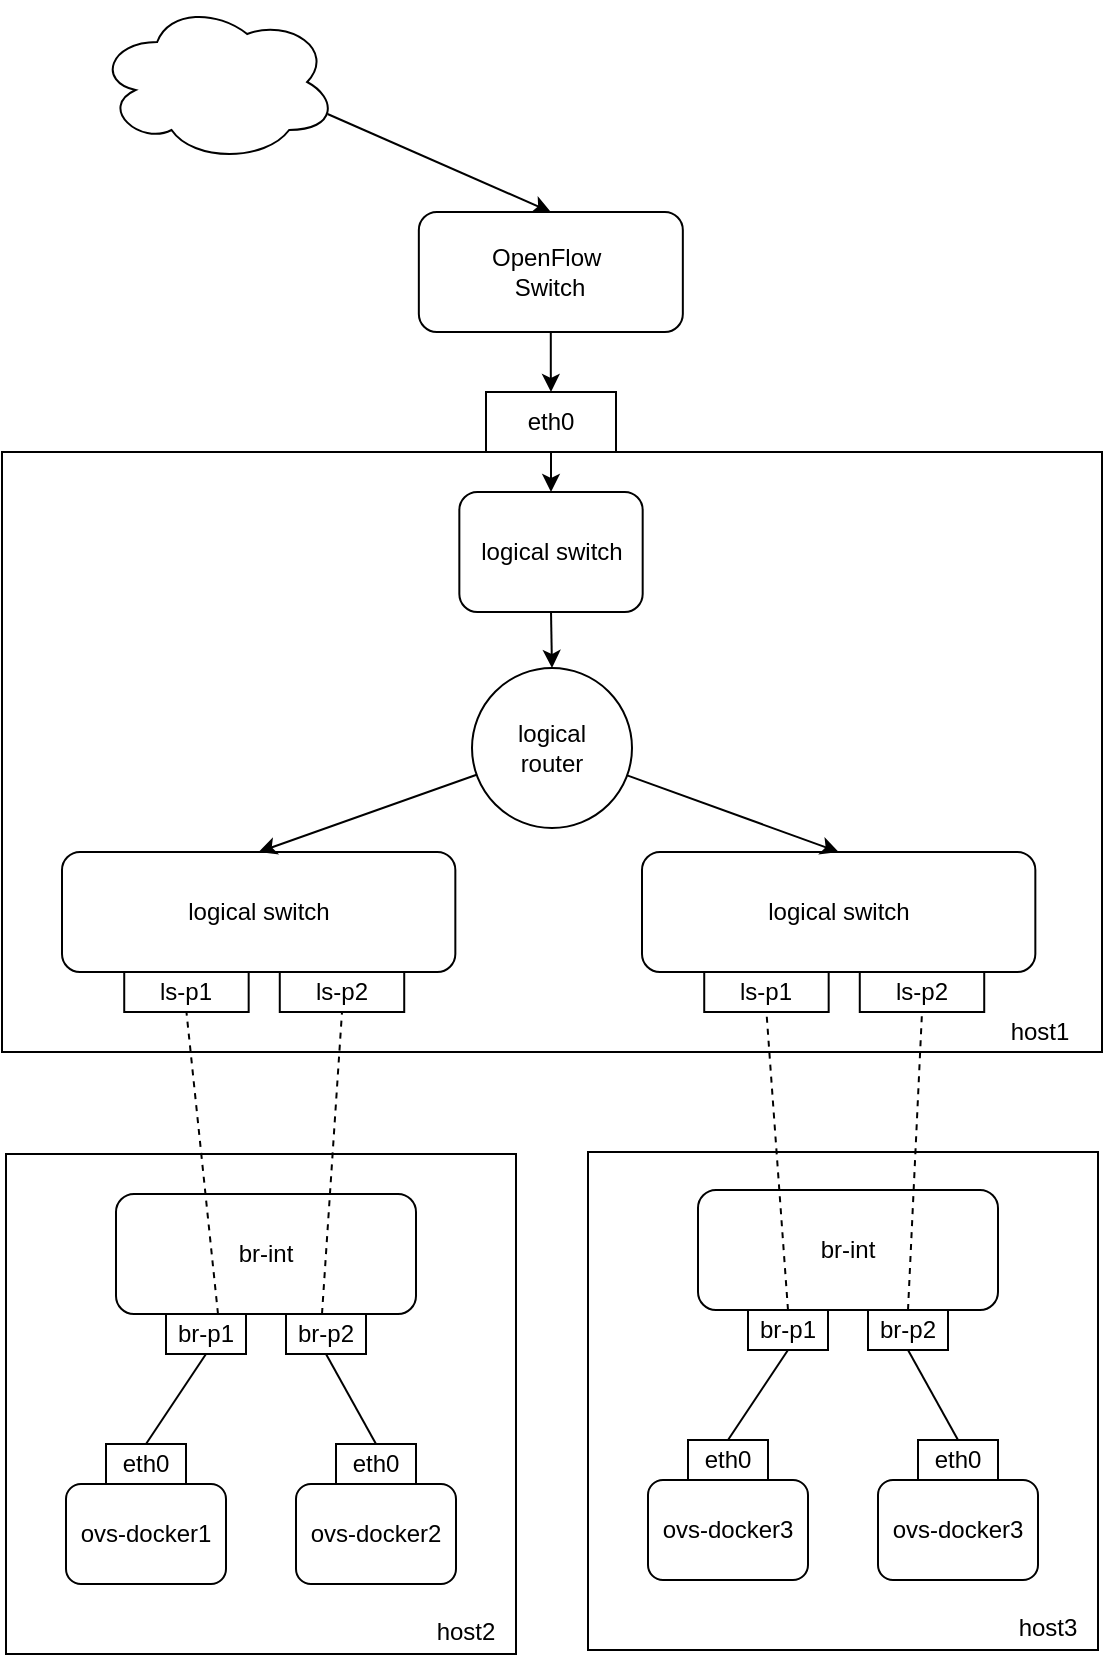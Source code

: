 <mxfile version="12.9.1" type="github">
  <diagram id="V1GHsl-OnWF4fIv_QpmM" name="Page-1">
    <mxGraphModel dx="1102" dy="1751" grid="1" gridSize="10" guides="1" tooltips="1" connect="1" arrows="1" fold="1" page="1" pageScale="1" pageWidth="827" pageHeight="1169" math="0" shadow="0">
      <root>
        <mxCell id="0" />
        <mxCell id="1" parent="0" />
        <mxCell id="O-eaTaXvOHHRbbTitxkM-1" value="" style="rounded=0;whiteSpace=wrap;html=1;" vertex="1" parent="1">
          <mxGeometry x="152" y="241" width="255" height="250" as="geometry" />
        </mxCell>
        <mxCell id="O-eaTaXvOHHRbbTitxkM-2" value="host2" style="text;html=1;strokeColor=none;fillColor=none;align=center;verticalAlign=middle;whiteSpace=wrap;rounded=0;" vertex="1" parent="1">
          <mxGeometry x="362" y="470" width="40" height="20" as="geometry" />
        </mxCell>
        <mxCell id="O-eaTaXvOHHRbbTitxkM-3" value="ovs-docker1" style="rounded=1;whiteSpace=wrap;html=1;" vertex="1" parent="1">
          <mxGeometry x="182" y="406" width="80" height="50" as="geometry" />
        </mxCell>
        <mxCell id="O-eaTaXvOHHRbbTitxkM-4" value="eth0" style="rounded=0;whiteSpace=wrap;html=1;" vertex="1" parent="1">
          <mxGeometry x="202" y="386" width="40" height="20" as="geometry" />
        </mxCell>
        <mxCell id="O-eaTaXvOHHRbbTitxkM-5" value="br-int" style="rounded=1;whiteSpace=wrap;html=1;" vertex="1" parent="1">
          <mxGeometry x="207" y="261" width="150" height="60" as="geometry" />
        </mxCell>
        <mxCell id="O-eaTaXvOHHRbbTitxkM-6" style="rounded=0;orthogonalLoop=1;jettySize=auto;html=1;entryX=0.5;entryY=0;entryDx=0;entryDy=0;exitX=0.5;exitY=1;exitDx=0;exitDy=0;endArrow=none;endFill=0;" edge="1" parent="1" source="O-eaTaXvOHHRbbTitxkM-7" target="O-eaTaXvOHHRbbTitxkM-4">
          <mxGeometry relative="1" as="geometry" />
        </mxCell>
        <mxCell id="O-eaTaXvOHHRbbTitxkM-7" value="br-p1" style="rounded=0;whiteSpace=wrap;html=1;" vertex="1" parent="1">
          <mxGeometry x="232" y="321" width="40" height="20" as="geometry" />
        </mxCell>
        <mxCell id="O-eaTaXvOHHRbbTitxkM-8" value="ovs-docker2" style="rounded=1;whiteSpace=wrap;html=1;" vertex="1" parent="1">
          <mxGeometry x="297" y="406" width="80" height="50" as="geometry" />
        </mxCell>
        <mxCell id="O-eaTaXvOHHRbbTitxkM-9" value="eth0" style="rounded=0;whiteSpace=wrap;html=1;" vertex="1" parent="1">
          <mxGeometry x="317" y="386" width="40" height="20" as="geometry" />
        </mxCell>
        <mxCell id="O-eaTaXvOHHRbbTitxkM-10" style="edgeStyle=none;rounded=0;orthogonalLoop=1;jettySize=auto;html=1;entryX=0.5;entryY=0;entryDx=0;entryDy=0;exitX=0.5;exitY=1;exitDx=0;exitDy=0;endArrow=none;endFill=0;" edge="1" parent="1" source="O-eaTaXvOHHRbbTitxkM-11" target="O-eaTaXvOHHRbbTitxkM-9">
          <mxGeometry relative="1" as="geometry" />
        </mxCell>
        <mxCell id="O-eaTaXvOHHRbbTitxkM-11" value="br-p2" style="rounded=0;whiteSpace=wrap;html=1;" vertex="1" parent="1">
          <mxGeometry x="292" y="321" width="40" height="20" as="geometry" />
        </mxCell>
        <mxCell id="O-eaTaXvOHHRbbTitxkM-12" value="" style="rounded=0;whiteSpace=wrap;html=1;" vertex="1" parent="1">
          <mxGeometry x="443" y="240" width="255" height="249" as="geometry" />
        </mxCell>
        <mxCell id="O-eaTaXvOHHRbbTitxkM-13" value="host3" style="text;html=1;strokeColor=none;fillColor=none;align=center;verticalAlign=middle;whiteSpace=wrap;rounded=0;" vertex="1" parent="1">
          <mxGeometry x="653" y="468" width="40" height="20" as="geometry" />
        </mxCell>
        <mxCell id="O-eaTaXvOHHRbbTitxkM-14" value="ovs-docker3" style="rounded=1;whiteSpace=wrap;html=1;" vertex="1" parent="1">
          <mxGeometry x="473" y="404" width="80" height="50" as="geometry" />
        </mxCell>
        <mxCell id="O-eaTaXvOHHRbbTitxkM-15" value="eth0" style="rounded=0;whiteSpace=wrap;html=1;" vertex="1" parent="1">
          <mxGeometry x="493" y="384" width="40" height="20" as="geometry" />
        </mxCell>
        <mxCell id="O-eaTaXvOHHRbbTitxkM-16" value="br-int" style="rounded=1;whiteSpace=wrap;html=1;" vertex="1" parent="1">
          <mxGeometry x="498" y="259" width="150" height="60" as="geometry" />
        </mxCell>
        <mxCell id="O-eaTaXvOHHRbbTitxkM-17" style="rounded=0;orthogonalLoop=1;jettySize=auto;html=1;entryX=0.5;entryY=0;entryDx=0;entryDy=0;exitX=0.5;exitY=1;exitDx=0;exitDy=0;endArrow=none;endFill=0;" edge="1" parent="1" source="O-eaTaXvOHHRbbTitxkM-18" target="O-eaTaXvOHHRbbTitxkM-15">
          <mxGeometry relative="1" as="geometry" />
        </mxCell>
        <mxCell id="O-eaTaXvOHHRbbTitxkM-18" value="br-p1" style="rounded=0;whiteSpace=wrap;html=1;" vertex="1" parent="1">
          <mxGeometry x="523" y="319" width="40" height="20" as="geometry" />
        </mxCell>
        <mxCell id="O-eaTaXvOHHRbbTitxkM-19" value="ovs-docker3" style="rounded=1;whiteSpace=wrap;html=1;" vertex="1" parent="1">
          <mxGeometry x="588" y="404" width="80" height="50" as="geometry" />
        </mxCell>
        <mxCell id="O-eaTaXvOHHRbbTitxkM-20" value="eth0" style="rounded=0;whiteSpace=wrap;html=1;" vertex="1" parent="1">
          <mxGeometry x="608" y="384" width="40" height="20" as="geometry" />
        </mxCell>
        <mxCell id="O-eaTaXvOHHRbbTitxkM-21" style="edgeStyle=none;rounded=0;orthogonalLoop=1;jettySize=auto;html=1;entryX=0.5;entryY=0;entryDx=0;entryDy=0;exitX=0.5;exitY=1;exitDx=0;exitDy=0;endArrow=none;endFill=0;" edge="1" parent="1" source="O-eaTaXvOHHRbbTitxkM-22" target="O-eaTaXvOHHRbbTitxkM-20">
          <mxGeometry relative="1" as="geometry" />
        </mxCell>
        <mxCell id="O-eaTaXvOHHRbbTitxkM-22" value="br-p2" style="rounded=0;whiteSpace=wrap;html=1;" vertex="1" parent="1">
          <mxGeometry x="583" y="319" width="40" height="20" as="geometry" />
        </mxCell>
        <mxCell id="O-eaTaXvOHHRbbTitxkM-24" value="" style="rounded=0;whiteSpace=wrap;html=1;" vertex="1" parent="1">
          <mxGeometry x="150" y="-110" width="550" height="300" as="geometry" />
        </mxCell>
        <mxCell id="O-eaTaXvOHHRbbTitxkM-25" value="host1" style="text;html=1;strokeColor=none;fillColor=none;align=center;verticalAlign=middle;whiteSpace=wrap;rounded=0;" vertex="1" parent="1">
          <mxGeometry x="637.778" y="170" width="62.222" height="20" as="geometry" />
        </mxCell>
        <mxCell id="O-eaTaXvOHHRbbTitxkM-26" value="&lt;span style=&quot;white-space: normal&quot;&gt;logical switch&lt;/span&gt;" style="rounded=1;whiteSpace=wrap;html=1;" vertex="1" parent="1">
          <mxGeometry x="180" y="90" width="196.67" height="60" as="geometry" />
        </mxCell>
        <mxCell id="O-eaTaXvOHHRbbTitxkM-29" value="ls-p1" style="rounded=0;whiteSpace=wrap;html=1;" vertex="1" parent="1">
          <mxGeometry x="211.114" y="150" width="62.222" height="20" as="geometry" />
        </mxCell>
        <mxCell id="O-eaTaXvOHHRbbTitxkM-30" value="ls-p2" style="rounded=0;whiteSpace=wrap;html=1;" vertex="1" parent="1">
          <mxGeometry x="288.892" y="150" width="62.222" height="20" as="geometry" />
        </mxCell>
        <mxCell id="O-eaTaXvOHHRbbTitxkM-35" value="&lt;span style=&quot;white-space: normal&quot;&gt;logical switch&lt;/span&gt;" style="rounded=1;whiteSpace=wrap;html=1;" vertex="1" parent="1">
          <mxGeometry x="470" y="90" width="196.67" height="60" as="geometry" />
        </mxCell>
        <mxCell id="O-eaTaXvOHHRbbTitxkM-36" value="ls-p1" style="rounded=0;whiteSpace=wrap;html=1;" vertex="1" parent="1">
          <mxGeometry x="501.114" y="150" width="62.222" height="20" as="geometry" />
        </mxCell>
        <mxCell id="O-eaTaXvOHHRbbTitxkM-37" value="ls-p2" style="rounded=0;whiteSpace=wrap;html=1;" vertex="1" parent="1">
          <mxGeometry x="578.892" y="150" width="62.222" height="20" as="geometry" />
        </mxCell>
        <mxCell id="O-eaTaXvOHHRbbTitxkM-39" value="" style="endArrow=none;dashed=1;html=1;entryX=0.5;entryY=1;entryDx=0;entryDy=0;exitX=0.5;exitY=0;exitDx=0;exitDy=0;" edge="1" parent="1" source="O-eaTaXvOHHRbbTitxkM-22" target="O-eaTaXvOHHRbbTitxkM-37">
          <mxGeometry width="50" height="50" relative="1" as="geometry">
            <mxPoint x="588" y="331" as="sourcePoint" />
            <mxPoint x="572.226" y="180" as="targetPoint" />
          </mxGeometry>
        </mxCell>
        <mxCell id="O-eaTaXvOHHRbbTitxkM-38" value="" style="endArrow=none;dashed=1;html=1;exitX=0.5;exitY=0;exitDx=0;exitDy=0;entryX=0.5;entryY=1;entryDx=0;entryDy=0;" edge="1" parent="1" source="O-eaTaXvOHHRbbTitxkM-18" target="O-eaTaXvOHHRbbTitxkM-36">
          <mxGeometry width="50" height="50" relative="1" as="geometry">
            <mxPoint x="523" y="321" as="sourcePoint" />
            <mxPoint x="507" y="170" as="targetPoint" />
          </mxGeometry>
        </mxCell>
        <mxCell id="O-eaTaXvOHHRbbTitxkM-32" value="" style="endArrow=none;dashed=1;html=1;entryX=0.5;entryY=1;entryDx=0;entryDy=0;" edge="1" parent="1" target="O-eaTaXvOHHRbbTitxkM-30">
          <mxGeometry width="50" height="50" relative="1" as="geometry">
            <mxPoint x="310" y="321" as="sourcePoint" />
            <mxPoint x="352" y="170" as="targetPoint" />
          </mxGeometry>
        </mxCell>
        <mxCell id="O-eaTaXvOHHRbbTitxkM-31" value="" style="endArrow=none;dashed=1;html=1;entryX=0.5;entryY=1;entryDx=0;entryDy=0;exitX=0.34;exitY=1;exitDx=0;exitDy=0;exitPerimeter=0;" edge="1" parent="1" source="O-eaTaXvOHHRbbTitxkM-5" target="O-eaTaXvOHHRbbTitxkM-29">
          <mxGeometry width="50" height="50" relative="1" as="geometry">
            <mxPoint x="282" y="330" as="sourcePoint" />
            <mxPoint x="440" y="280" as="targetPoint" />
          </mxGeometry>
        </mxCell>
        <mxCell id="O-eaTaXvOHHRbbTitxkM-55" style="edgeStyle=none;rounded=0;orthogonalLoop=1;jettySize=auto;html=1;entryX=0.5;entryY=0;entryDx=0;entryDy=0;" edge="1" parent="1" source="O-eaTaXvOHHRbbTitxkM-42" target="O-eaTaXvOHHRbbTitxkM-26">
          <mxGeometry relative="1" as="geometry" />
        </mxCell>
        <mxCell id="O-eaTaXvOHHRbbTitxkM-56" style="edgeStyle=none;rounded=0;orthogonalLoop=1;jettySize=auto;html=1;entryX=0.5;entryY=0;entryDx=0;entryDy=0;" edge="1" parent="1" source="O-eaTaXvOHHRbbTitxkM-42" target="O-eaTaXvOHHRbbTitxkM-35">
          <mxGeometry relative="1" as="geometry" />
        </mxCell>
        <mxCell id="O-eaTaXvOHHRbbTitxkM-42" value="logical&lt;br&gt;router" style="ellipse;whiteSpace=wrap;html=1;aspect=fixed;" vertex="1" parent="1">
          <mxGeometry x="385" y="-2" width="80" height="80" as="geometry" />
        </mxCell>
        <mxCell id="O-eaTaXvOHHRbbTitxkM-59" style="edgeStyle=none;rounded=0;orthogonalLoop=1;jettySize=auto;html=1;exitX=0.5;exitY=1;exitDx=0;exitDy=0;" edge="1" parent="1" source="O-eaTaXvOHHRbbTitxkM-45" target="O-eaTaXvOHHRbbTitxkM-42">
          <mxGeometry relative="1" as="geometry" />
        </mxCell>
        <mxCell id="O-eaTaXvOHHRbbTitxkM-45" value="&lt;span style=&quot;white-space: normal&quot;&gt;logical switch&lt;/span&gt;" style="rounded=1;whiteSpace=wrap;html=1;" vertex="1" parent="1">
          <mxGeometry x="378.67" y="-90" width="91.67" height="60" as="geometry" />
        </mxCell>
        <mxCell id="O-eaTaXvOHHRbbTitxkM-60" style="edgeStyle=none;rounded=0;orthogonalLoop=1;jettySize=auto;html=1;exitX=0.5;exitY=1;exitDx=0;exitDy=0;entryX=0.5;entryY=0;entryDx=0;entryDy=0;" edge="1" parent="1" source="O-eaTaXvOHHRbbTitxkM-46" target="O-eaTaXvOHHRbbTitxkM-45">
          <mxGeometry relative="1" as="geometry" />
        </mxCell>
        <mxCell id="O-eaTaXvOHHRbbTitxkM-46" value="eth0" style="rounded=0;whiteSpace=wrap;html=1;" vertex="1" parent="1">
          <mxGeometry x="392" y="-140" width="65" height="30" as="geometry" />
        </mxCell>
        <mxCell id="O-eaTaXvOHHRbbTitxkM-50" style="edgeStyle=orthogonalEdgeStyle;rounded=0;orthogonalLoop=1;jettySize=auto;html=1;" edge="1" parent="1" source="O-eaTaXvOHHRbbTitxkM-47" target="O-eaTaXvOHHRbbTitxkM-46">
          <mxGeometry relative="1" as="geometry" />
        </mxCell>
        <mxCell id="O-eaTaXvOHHRbbTitxkM-47" value="OpenFlow&amp;nbsp;&lt;br&gt;Switch" style="rounded=1;whiteSpace=wrap;html=1;" vertex="1" parent="1">
          <mxGeometry x="358.42" y="-230" width="132" height="60" as="geometry" />
        </mxCell>
        <mxCell id="O-eaTaXvOHHRbbTitxkM-48" value="" style="ellipse;shape=cloud;whiteSpace=wrap;html=1;" vertex="1" parent="1">
          <mxGeometry x="197.58" y="-335" width="120" height="80" as="geometry" />
        </mxCell>
        <mxCell id="O-eaTaXvOHHRbbTitxkM-49" value="" style="endArrow=classic;html=1;entryX=0.5;entryY=0;entryDx=0;entryDy=0;exitX=0.96;exitY=0.7;exitDx=0;exitDy=0;exitPerimeter=0;" edge="1" parent="1" source="O-eaTaXvOHHRbbTitxkM-48" target="O-eaTaXvOHHRbbTitxkM-47">
          <mxGeometry width="50" height="50" relative="1" as="geometry">
            <mxPoint x="316.78" y="-294" as="sourcePoint" />
            <mxPoint x="449.58" y="-90" as="targetPoint" />
          </mxGeometry>
        </mxCell>
      </root>
    </mxGraphModel>
  </diagram>
</mxfile>
